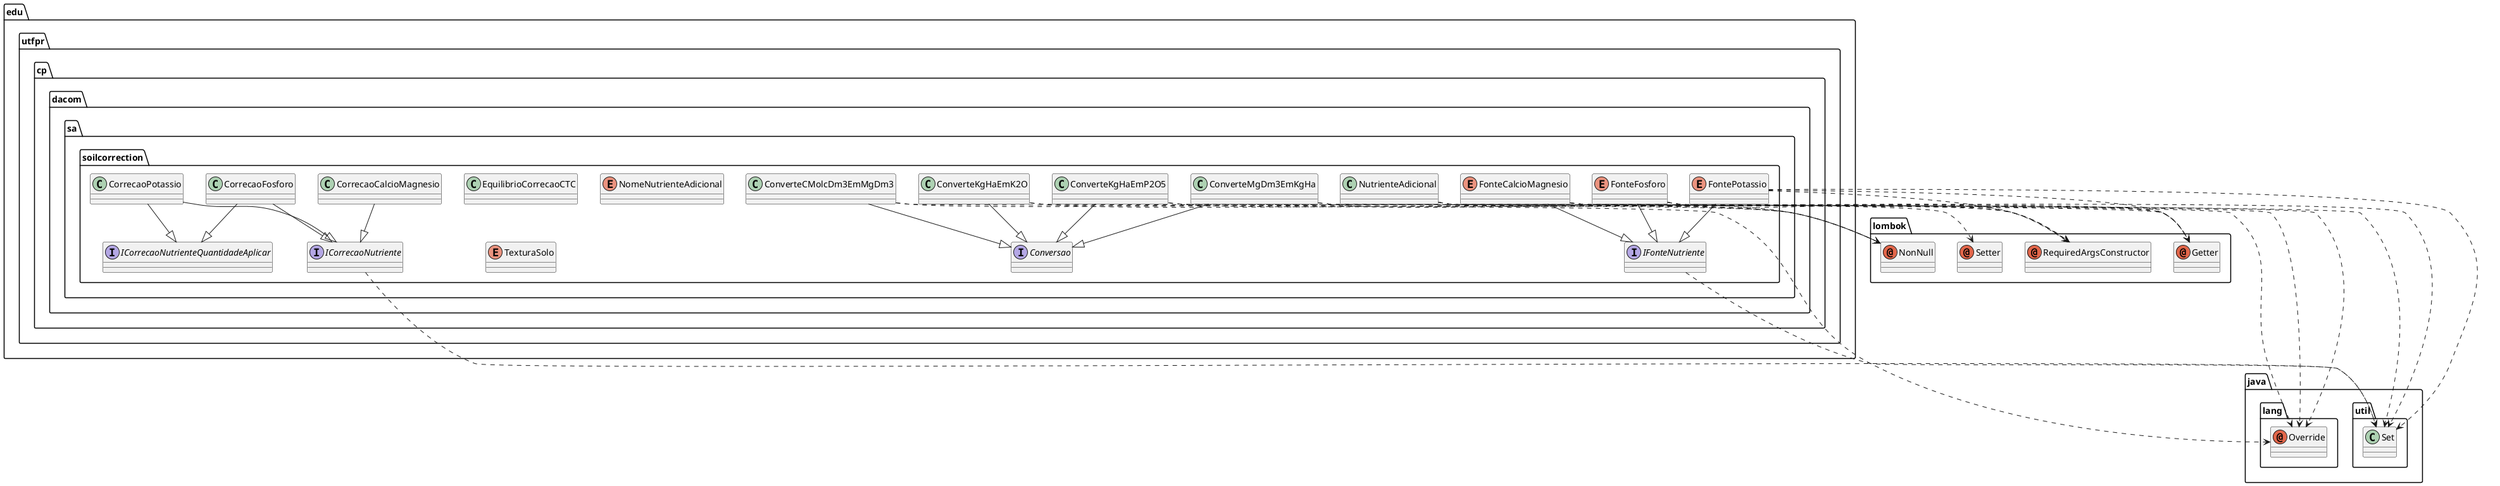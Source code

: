 @startuml
annotation java.lang.Override
annotation lombok.Getter
annotation lombok.NonNull
annotation lombok.RequiredArgsConstructor
annotation lombok.Setter
class edu.utfpr.cp.dacom.sa.soilcorrection.ConverteCMolcDm3EmMgDm3
class edu.utfpr.cp.dacom.sa.soilcorrection.ConverteKgHaEmK2O
class edu.utfpr.cp.dacom.sa.soilcorrection.ConverteKgHaEmP2O5
class edu.utfpr.cp.dacom.sa.soilcorrection.ConverteMgDm3EmKgHa
class edu.utfpr.cp.dacom.sa.soilcorrection.CorrecaoCalcioMagnesio
class edu.utfpr.cp.dacom.sa.soilcorrection.CorrecaoFosforo
class edu.utfpr.cp.dacom.sa.soilcorrection.CorrecaoPotassio
class edu.utfpr.cp.dacom.sa.soilcorrection.EquilibrioCorrecaoCTC
class edu.utfpr.cp.dacom.sa.soilcorrection.NutrienteAdicional
class java.util.Set
enum edu.utfpr.cp.dacom.sa.soilcorrection.FonteCalcioMagnesio
enum edu.utfpr.cp.dacom.sa.soilcorrection.FonteFosforo
enum edu.utfpr.cp.dacom.sa.soilcorrection.FontePotassio
enum edu.utfpr.cp.dacom.sa.soilcorrection.NomeNutrienteAdicional
enum edu.utfpr.cp.dacom.sa.soilcorrection.TexturaSolo
interface edu.utfpr.cp.dacom.sa.soilcorrection.Conversao
interface edu.utfpr.cp.dacom.sa.soilcorrection.ICorrecaoNutriente
interface edu.utfpr.cp.dacom.sa.soilcorrection.ICorrecaoNutrienteQuantidadeAplicar
interface edu.utfpr.cp.dacom.sa.soilcorrection.IFonteNutriente
edu.utfpr.cp.dacom.sa.soilcorrection.ConverteCMolcDm3EmMgDm3 ..> java.lang.Override
edu.utfpr.cp.dacom.sa.soilcorrection.ConverteCMolcDm3EmMgDm3 ..> lombok.NonNull
edu.utfpr.cp.dacom.sa.soilcorrection.ConverteCMolcDm3EmMgDm3 --|> edu.utfpr.cp.dacom.sa.soilcorrection.Conversao
edu.utfpr.cp.dacom.sa.soilcorrection.ConverteKgHaEmK2O ..> java.lang.Override
edu.utfpr.cp.dacom.sa.soilcorrection.ConverteKgHaEmK2O ..> lombok.NonNull
edu.utfpr.cp.dacom.sa.soilcorrection.ConverteKgHaEmK2O --|> edu.utfpr.cp.dacom.sa.soilcorrection.Conversao
edu.utfpr.cp.dacom.sa.soilcorrection.ConverteKgHaEmP2O5 ..> java.lang.Override
edu.utfpr.cp.dacom.sa.soilcorrection.ConverteKgHaEmP2O5 ..> lombok.NonNull
edu.utfpr.cp.dacom.sa.soilcorrection.ConverteKgHaEmP2O5 --|> edu.utfpr.cp.dacom.sa.soilcorrection.Conversao
edu.utfpr.cp.dacom.sa.soilcorrection.ConverteMgDm3EmKgHa ..> java.lang.Override
edu.utfpr.cp.dacom.sa.soilcorrection.ConverteMgDm3EmKgHa ..> lombok.NonNull
edu.utfpr.cp.dacom.sa.soilcorrection.ConverteMgDm3EmKgHa --|> edu.utfpr.cp.dacom.sa.soilcorrection.Conversao
edu.utfpr.cp.dacom.sa.soilcorrection.CorrecaoCalcioMagnesio --|> edu.utfpr.cp.dacom.sa.soilcorrection.ICorrecaoNutriente
edu.utfpr.cp.dacom.sa.soilcorrection.CorrecaoFosforo --|> edu.utfpr.cp.dacom.sa.soilcorrection.ICorrecaoNutriente
edu.utfpr.cp.dacom.sa.soilcorrection.CorrecaoFosforo --|> edu.utfpr.cp.dacom.sa.soilcorrection.ICorrecaoNutrienteQuantidadeAplicar
edu.utfpr.cp.dacom.sa.soilcorrection.CorrecaoPotassio --|> edu.utfpr.cp.dacom.sa.soilcorrection.ICorrecaoNutriente
edu.utfpr.cp.dacom.sa.soilcorrection.CorrecaoPotassio --|> edu.utfpr.cp.dacom.sa.soilcorrection.ICorrecaoNutrienteQuantidadeAplicar
edu.utfpr.cp.dacom.sa.soilcorrection.NutrienteAdicional ..> lombok.Getter
edu.utfpr.cp.dacom.sa.soilcorrection.NutrienteAdicional ..> lombok.RequiredArgsConstructor
edu.utfpr.cp.dacom.sa.soilcorrection.NutrienteAdicional ..> lombok.Setter
edu.utfpr.cp.dacom.sa.soilcorrection.FonteCalcioMagnesio ..> lombok.Getter
edu.utfpr.cp.dacom.sa.soilcorrection.FonteCalcioMagnesio ..> lombok.RequiredArgsConstructor
edu.utfpr.cp.dacom.sa.soilcorrection.FonteCalcioMagnesio ..> java.util.Set
edu.utfpr.cp.dacom.sa.soilcorrection.FonteCalcioMagnesio --|> edu.utfpr.cp.dacom.sa.soilcorrection.IFonteNutriente
edu.utfpr.cp.dacom.sa.soilcorrection.FonteFosforo ..> lombok.Getter
edu.utfpr.cp.dacom.sa.soilcorrection.FonteFosforo ..> lombok.RequiredArgsConstructor
edu.utfpr.cp.dacom.sa.soilcorrection.FonteFosforo ..> java.util.Set
edu.utfpr.cp.dacom.sa.soilcorrection.FonteFosforo --|> edu.utfpr.cp.dacom.sa.soilcorrection.IFonteNutriente
edu.utfpr.cp.dacom.sa.soilcorrection.FontePotassio ..> lombok.Getter
edu.utfpr.cp.dacom.sa.soilcorrection.FontePotassio ..> lombok.RequiredArgsConstructor
edu.utfpr.cp.dacom.sa.soilcorrection.FontePotassio ..> java.util.Set
edu.utfpr.cp.dacom.sa.soilcorrection.FontePotassio --|> edu.utfpr.cp.dacom.sa.soilcorrection.IFonteNutriente
edu.utfpr.cp.dacom.sa.soilcorrection.ICorrecaoNutriente ..> java.util.Set
edu.utfpr.cp.dacom.sa.soilcorrection.IFonteNutriente ..> java.util.Set
@enduml